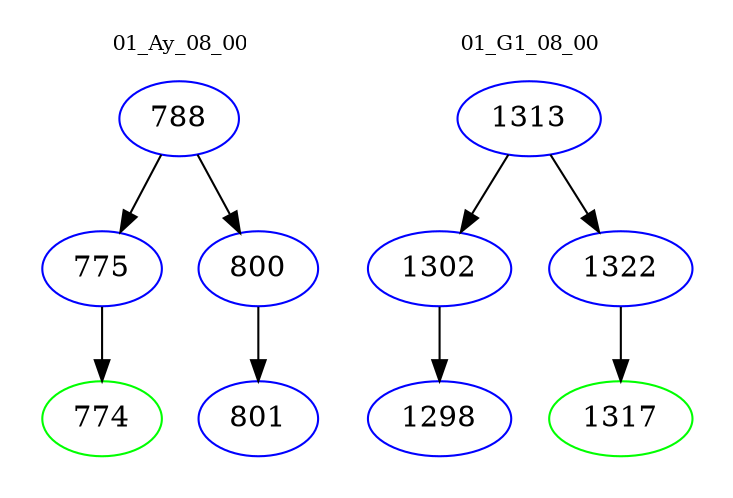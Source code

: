 digraph{
subgraph cluster_0 {
color = white
label = "01_Ay_08_00";
fontsize=10;
T0_788 [label="788", color="blue"]
T0_788 -> T0_775 [color="black"]
T0_775 [label="775", color="blue"]
T0_775 -> T0_774 [color="black"]
T0_774 [label="774", color="green"]
T0_788 -> T0_800 [color="black"]
T0_800 [label="800", color="blue"]
T0_800 -> T0_801 [color="black"]
T0_801 [label="801", color="blue"]
}
subgraph cluster_1 {
color = white
label = "01_G1_08_00";
fontsize=10;
T1_1313 [label="1313", color="blue"]
T1_1313 -> T1_1302 [color="black"]
T1_1302 [label="1302", color="blue"]
T1_1302 -> T1_1298 [color="black"]
T1_1298 [label="1298", color="blue"]
T1_1313 -> T1_1322 [color="black"]
T1_1322 [label="1322", color="blue"]
T1_1322 -> T1_1317 [color="black"]
T1_1317 [label="1317", color="green"]
}
}
